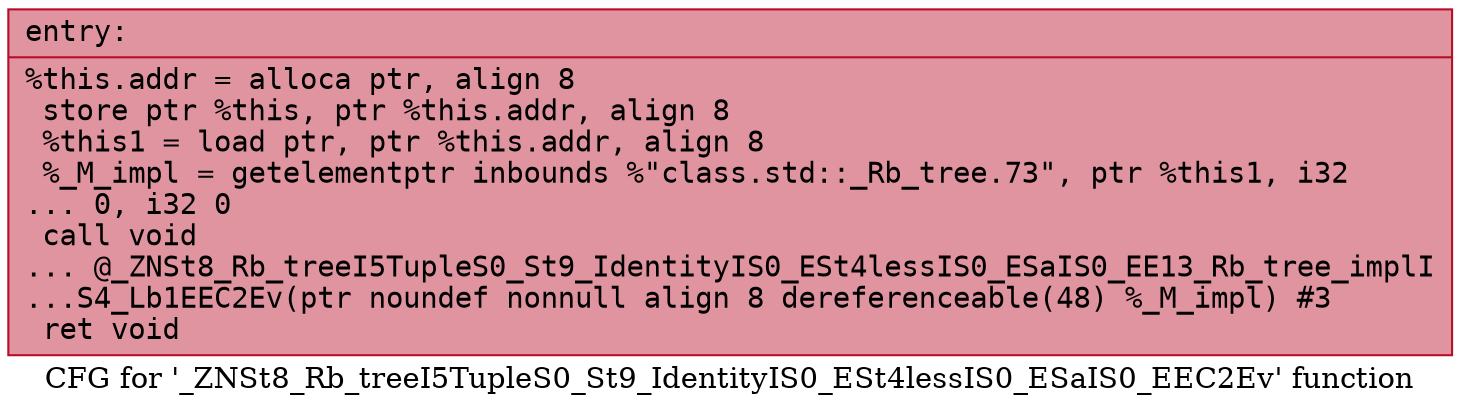 digraph "CFG for '_ZNSt8_Rb_treeI5TupleS0_St9_IdentityIS0_ESt4lessIS0_ESaIS0_EEC2Ev' function" {
	label="CFG for '_ZNSt8_Rb_treeI5TupleS0_St9_IdentityIS0_ESt4lessIS0_ESaIS0_EEC2Ev' function";

	Node0x55dab47c50f0 [shape=record,color="#b70d28ff", style=filled, fillcolor="#b70d2870" fontname="Courier",label="{entry:\l|  %this.addr = alloca ptr, align 8\l  store ptr %this, ptr %this.addr, align 8\l  %this1 = load ptr, ptr %this.addr, align 8\l  %_M_impl = getelementptr inbounds %\"class.std::_Rb_tree.73\", ptr %this1, i32\l... 0, i32 0\l  call void\l... @_ZNSt8_Rb_treeI5TupleS0_St9_IdentityIS0_ESt4lessIS0_ESaIS0_EE13_Rb_tree_implI\l...S4_Lb1EEC2Ev(ptr noundef nonnull align 8 dereferenceable(48) %_M_impl) #3\l  ret void\l}"];
}
